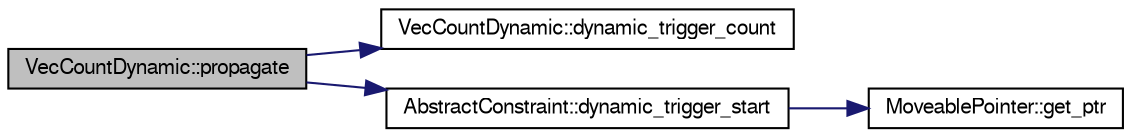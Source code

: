 digraph G
{
  edge [fontname="FreeSans",fontsize="10",labelfontname="FreeSans",labelfontsize="10"];
  node [fontname="FreeSans",fontsize="10",shape=record];
  rankdir=LR;
  Node1 [label="VecCountDynamic::propagate",height=0.2,width=0.4,color="black", fillcolor="grey75", style="filled" fontcolor="black"];
  Node1 -> Node2 [color="midnightblue",fontsize="10",style="solid",fontname="FreeSans"];
  Node2 [label="VecCountDynamic::dynamic_trigger_count",height=0.2,width=0.4,color="black", fillcolor="white", style="filled",URL="$struct_vec_count_dynamic.html#8a7361ee6930ad050262413e0b358328"];
  Node1 -> Node3 [color="midnightblue",fontsize="10",style="solid",fontname="FreeSans"];
  Node3 [label="AbstractConstraint::dynamic_trigger_start",height=0.2,width=0.4,color="black", fillcolor="white", style="filled",URL="$class_abstract_constraint.html#471743522a004357a9c4501a1a45b112",tooltip="Returns a point to the first dynamic trigger of the constraint."];
  Node3 -> Node4 [color="midnightblue",fontsize="10",style="solid",fontname="FreeSans"];
  Node4 [label="MoveablePointer::get_ptr",height=0.2,width=0.4,color="black", fillcolor="white", style="filled",URL="$class_moveable_pointer.html#22fe71f26133d84eb56c05e900d76c12",tooltip="Returns the pointer."];
}
